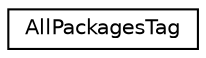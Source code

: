 digraph "类继承关系图"
{
 // LATEX_PDF_SIZE
  edge [fontname="Helvetica",fontsize="10",labelfontname="Helvetica",labelfontsize="10"];
  node [fontname="Helvetica",fontsize="10",shape=record];
  rankdir="LR";
  Node0 [label="AllPackagesTag",height=0.2,width=0.4,color="black", fillcolor="white", style="filled",URL="$union_all_packages_tag.html",tooltip=" "];
}
